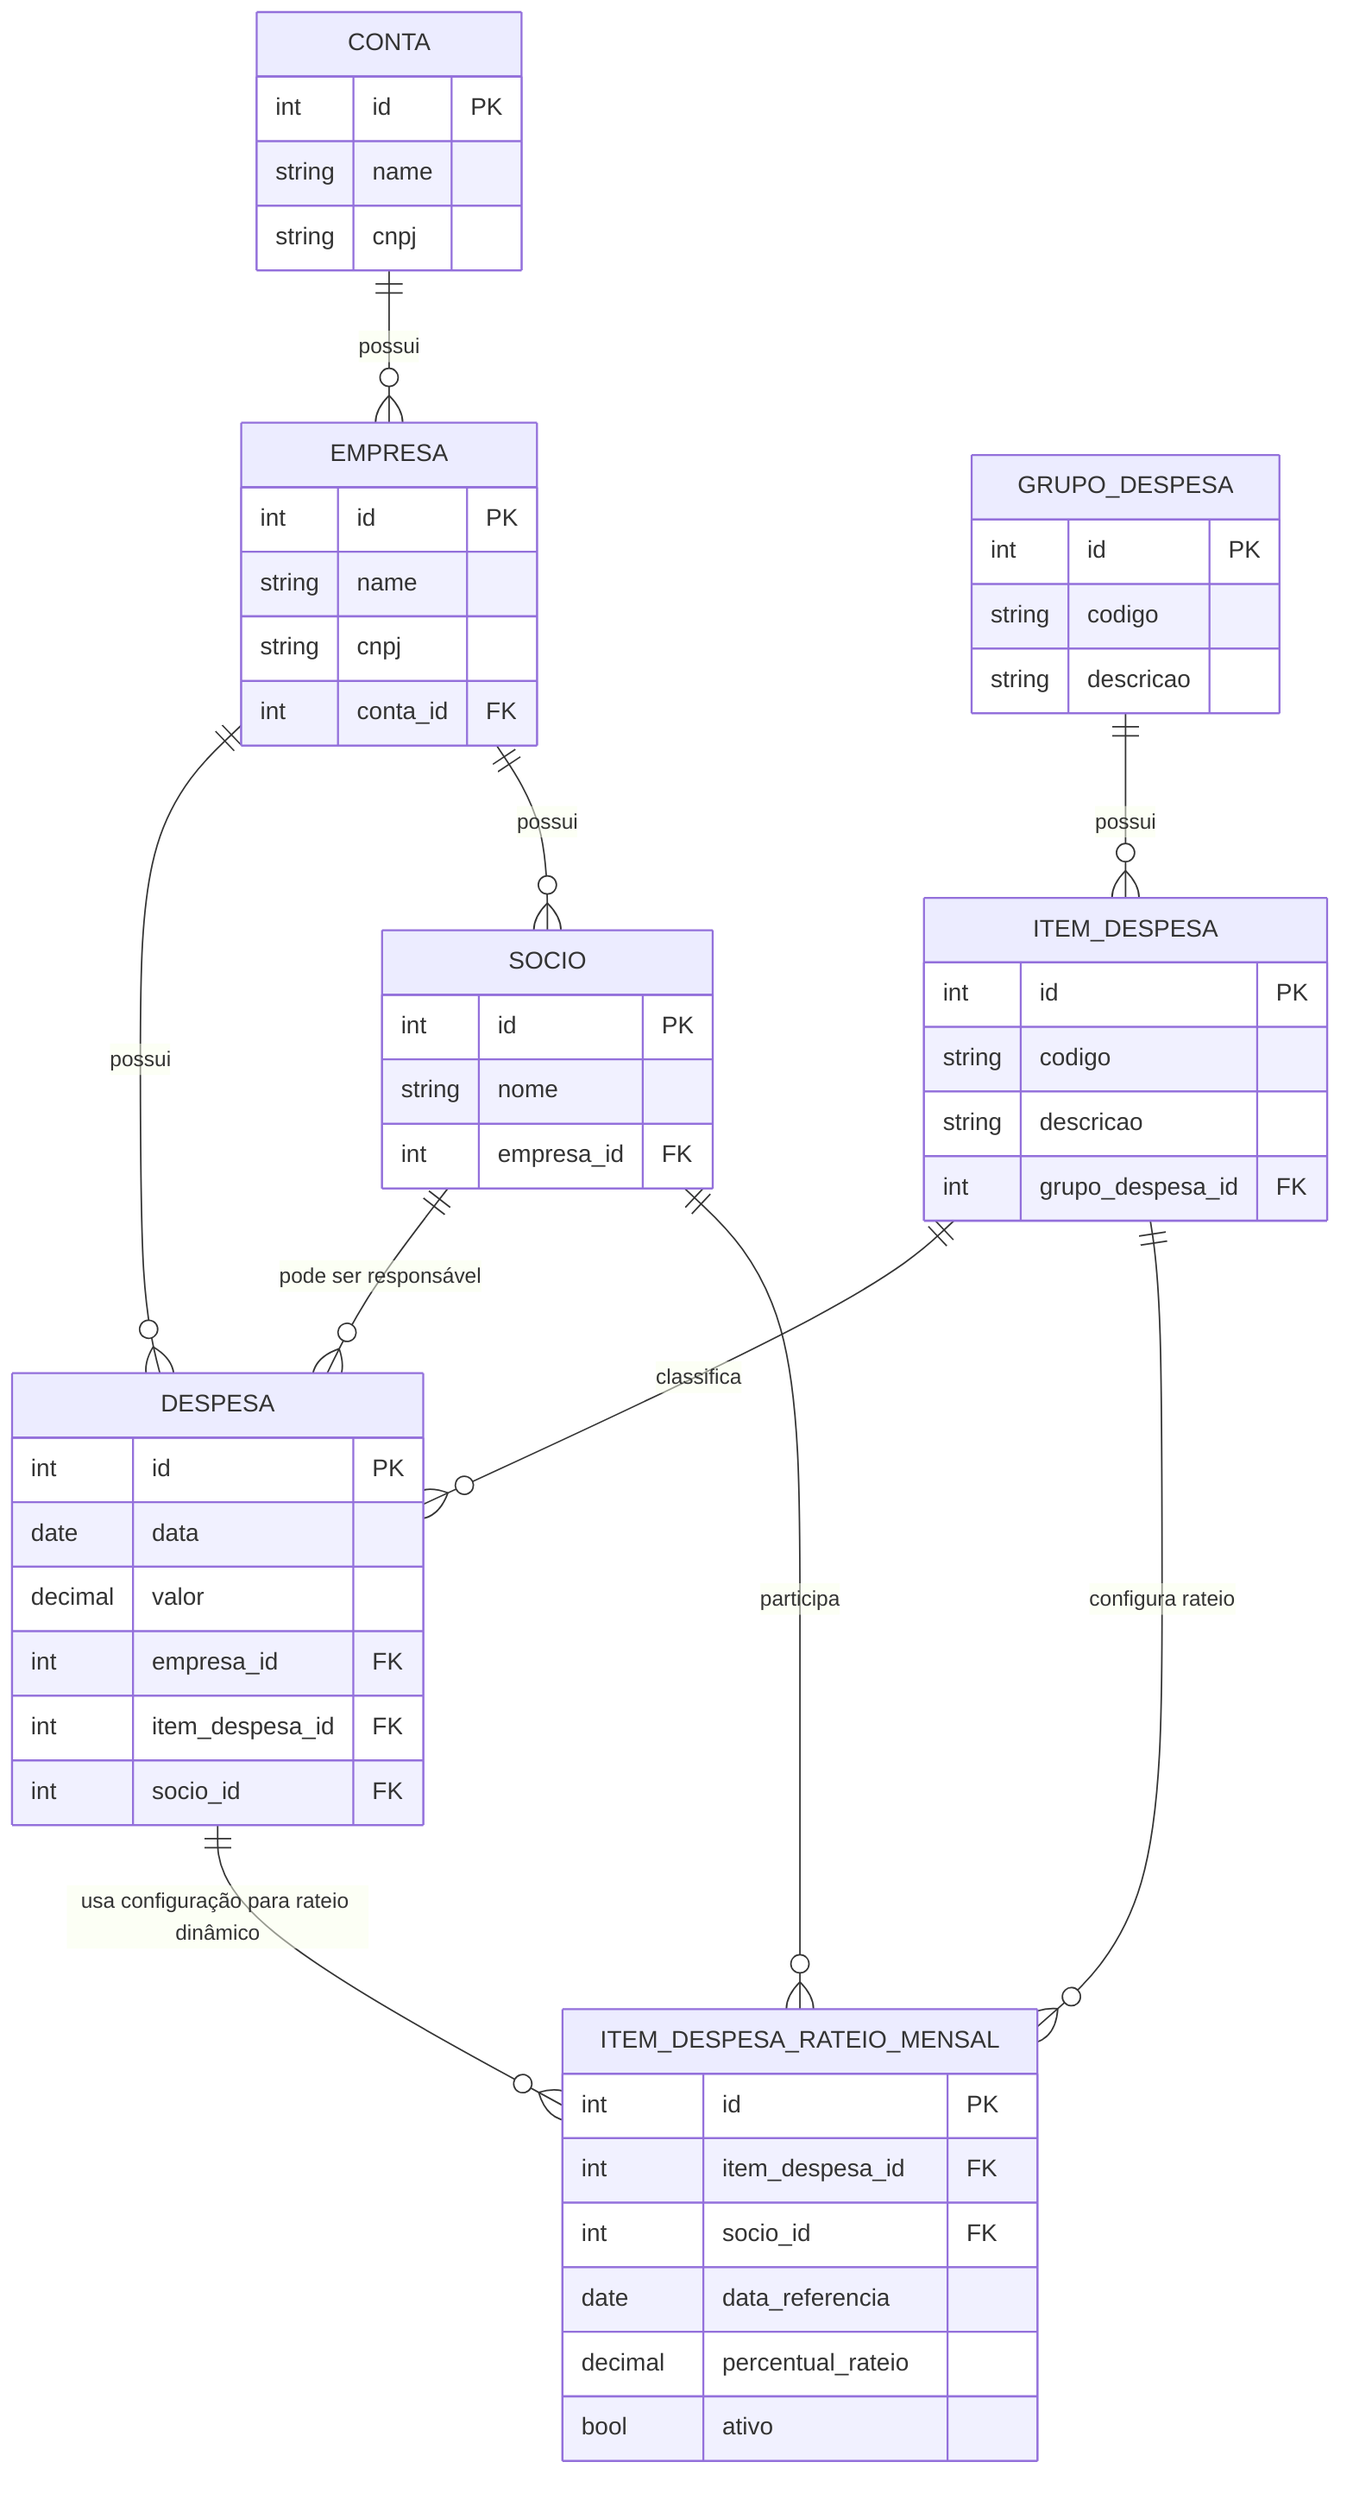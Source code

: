 erDiagram
    CONTA ||--o{ EMPRESA : possui
    EMPRESA ||--o{ DESPESA : possui
    EMPRESA ||--o{ SOCIO : possui
    SOCIO ||--o{ DESPESA : "pode ser responsável"
    GRUPO_DESPESA ||--o{ ITEM_DESPESA : possui
    ITEM_DESPESA ||--o{ DESPESA : classifica
    ITEM_DESPESA ||--o{ ITEM_DESPESA_RATEIO_MENSAL : "configura rateio"
    SOCIO ||--o{ ITEM_DESPESA_RATEIO_MENSAL : participa
    DESPESA ||--o{ ITEM_DESPESA_RATEIO_MENSAL : "usa configuração para rateio dinâmico"

    CONTA {
        int id PK
        string name
        string cnpj
    }
    EMPRESA {
        int id PK
        string name
        string cnpj
        int conta_id FK
    }
    SOCIO {
        int id PK
        string nome
        int empresa_id FK
    }
    GRUPO_DESPESA {
        int id PK
        string codigo
        string descricao
    }
    ITEM_DESPESA {
        int id PK
        string codigo
        string descricao
        int grupo_despesa_id FK
    }
    DESPESA {
        int id PK
        date data
        decimal valor
        int empresa_id FK
        int item_despesa_id FK
        int socio_id FK
    }
    ITEM_DESPESA_RATEIO_MENSAL {
        int id PK
        int item_despesa_id FK
        int socio_id FK
        date data_referencia
        decimal percentual_rateio
        bool ativo
    }